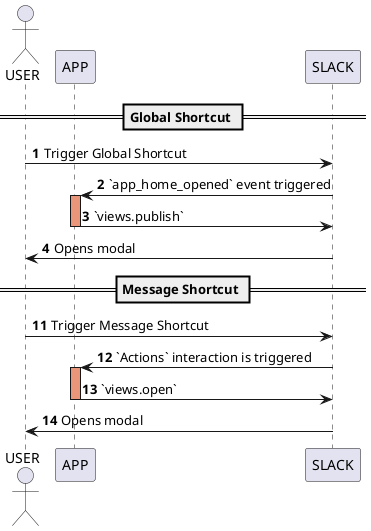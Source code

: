 @startuml
actor USER as U 
participant APP as A
participant SLACK as S

== Global Shortcut ==
autonumber

U -> S: Trigger Global Shortcut
S -> A ++ #DarkSalmon: `app_home_opened` event triggered
A -> S --: `views.publish`
S -> U: Opens modal

== Message Shortcut ==
autonumber 11

U -> S: Trigger Message Shortcut
S -> A ++ #DarkSalmon: `Actions` interaction is triggered
A -> S --: `views.open`
S -> U: Opens modal

@enduml